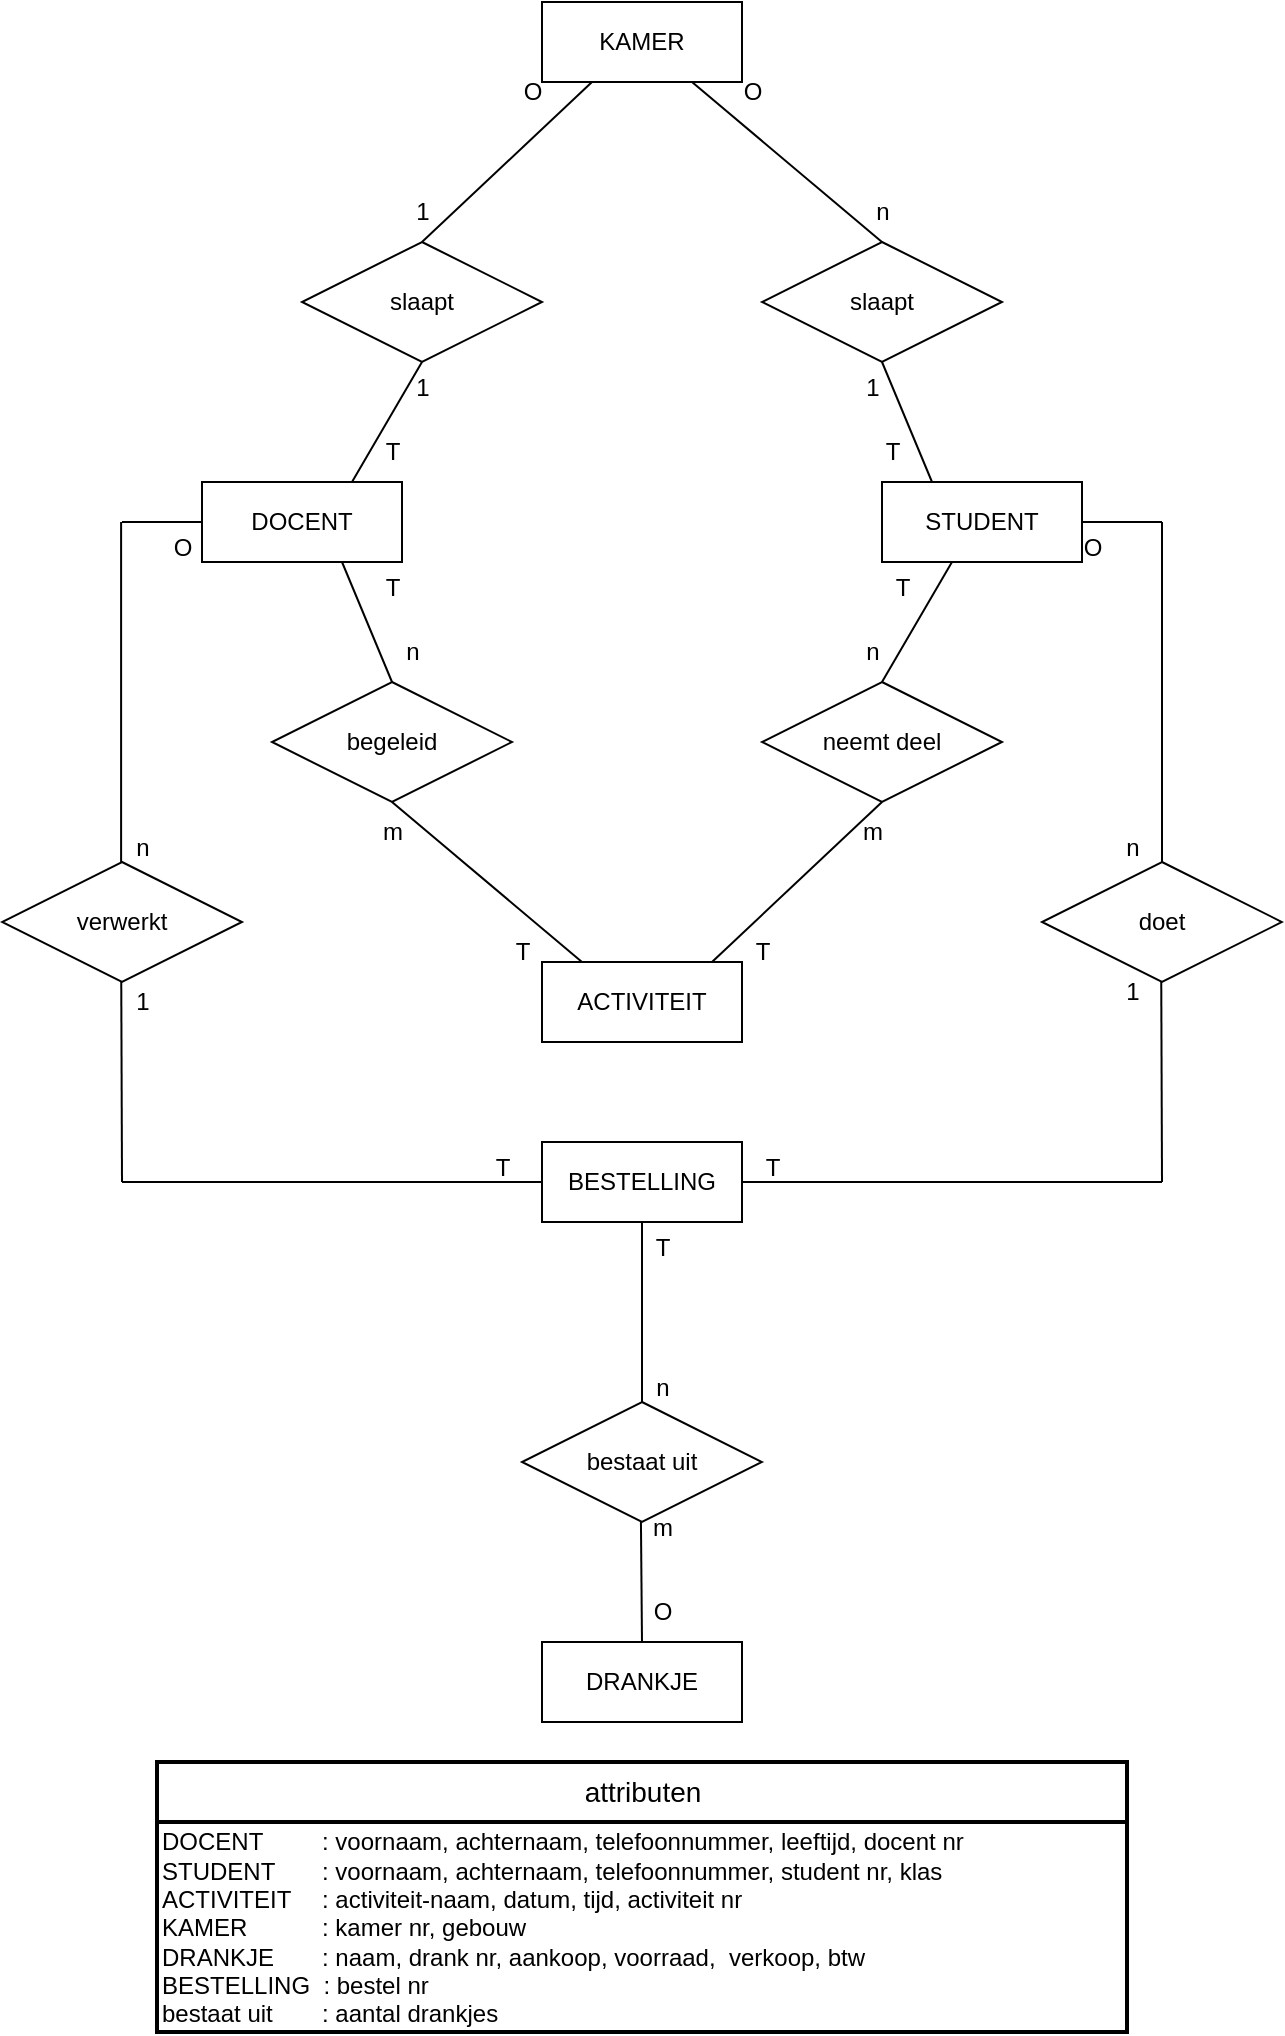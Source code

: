 <mxfile version="23.1.3" type="device">
  <diagram name="Pagina-1" id="Z-aRBNLCHlmjmIRSi3kA">
    <mxGraphModel dx="1366" dy="703" grid="1" gridSize="10" guides="1" tooltips="1" connect="1" arrows="1" fold="1" page="1" pageScale="1" pageWidth="827" pageHeight="1169" math="0" shadow="0">
      <root>
        <mxCell id="0" />
        <mxCell id="1" parent="0" />
        <mxCell id="k1goJdBVAgfSbIwCHlyR-1" value="DOCENT" style="whiteSpace=wrap;html=1;align=center;" vertex="1" parent="1">
          <mxGeometry x="180" y="320" width="100" height="40" as="geometry" />
        </mxCell>
        <mxCell id="k1goJdBVAgfSbIwCHlyR-2" value="KAMER" style="whiteSpace=wrap;html=1;align=center;" vertex="1" parent="1">
          <mxGeometry x="350" y="80" width="100" height="40" as="geometry" />
        </mxCell>
        <mxCell id="k1goJdBVAgfSbIwCHlyR-5" value="STUDENT" style="whiteSpace=wrap;html=1;align=center;" vertex="1" parent="1">
          <mxGeometry x="520" y="320" width="100" height="40" as="geometry" />
        </mxCell>
        <mxCell id="k1goJdBVAgfSbIwCHlyR-6" value="slaapt" style="shape=rhombus;perimeter=rhombusPerimeter;whiteSpace=wrap;html=1;align=center;" vertex="1" parent="1">
          <mxGeometry x="230" y="200" width="120" height="60" as="geometry" />
        </mxCell>
        <mxCell id="k1goJdBVAgfSbIwCHlyR-7" value="slaapt" style="shape=rhombus;perimeter=rhombusPerimeter;whiteSpace=wrap;html=1;align=center;" vertex="1" parent="1">
          <mxGeometry x="460" y="200" width="120" height="60" as="geometry" />
        </mxCell>
        <mxCell id="k1goJdBVAgfSbIwCHlyR-8" value="" style="endArrow=none;html=1;rounded=0;entryX=0.5;entryY=0;entryDx=0;entryDy=0;exitX=0.25;exitY=1;exitDx=0;exitDy=0;" edge="1" parent="1" source="k1goJdBVAgfSbIwCHlyR-2" target="k1goJdBVAgfSbIwCHlyR-6">
          <mxGeometry width="50" height="50" relative="1" as="geometry">
            <mxPoint x="120" y="200" as="sourcePoint" />
            <mxPoint x="180" y="210" as="targetPoint" />
          </mxGeometry>
        </mxCell>
        <mxCell id="k1goJdBVAgfSbIwCHlyR-9" value="" style="endArrow=none;html=1;rounded=0;entryX=0.5;entryY=0;entryDx=0;entryDy=0;exitX=0.75;exitY=1;exitDx=0;exitDy=0;" edge="1" parent="1" source="k1goJdBVAgfSbIwCHlyR-2" target="k1goJdBVAgfSbIwCHlyR-7">
          <mxGeometry width="50" height="50" relative="1" as="geometry">
            <mxPoint x="425" y="120" as="sourcePoint" />
            <mxPoint x="340" y="200" as="targetPoint" />
          </mxGeometry>
        </mxCell>
        <mxCell id="k1goJdBVAgfSbIwCHlyR-10" value="" style="endArrow=none;html=1;rounded=0;exitX=0.75;exitY=0;exitDx=0;exitDy=0;" edge="1" parent="1" source="k1goJdBVAgfSbIwCHlyR-1">
          <mxGeometry width="50" height="50" relative="1" as="geometry">
            <mxPoint x="240" y="310" as="sourcePoint" />
            <mxPoint x="290" y="260" as="targetPoint" />
          </mxGeometry>
        </mxCell>
        <mxCell id="k1goJdBVAgfSbIwCHlyR-12" value="" style="endArrow=none;html=1;rounded=0;entryX=0.25;entryY=0;entryDx=0;entryDy=0;exitX=0.25;exitY=1;exitDx=0;exitDy=0;" edge="1" parent="1" target="k1goJdBVAgfSbIwCHlyR-5">
          <mxGeometry width="50" height="50" relative="1" as="geometry">
            <mxPoint x="520" y="260" as="sourcePoint" />
            <mxPoint x="435" y="340" as="targetPoint" />
          </mxGeometry>
        </mxCell>
        <mxCell id="k1goJdBVAgfSbIwCHlyR-13" value="1" style="text;html=1;align=center;verticalAlign=middle;resizable=0;points=[];autosize=1;strokeColor=none;fillColor=none;" vertex="1" parent="1">
          <mxGeometry x="275" y="258" width="30" height="30" as="geometry" />
        </mxCell>
        <mxCell id="k1goJdBVAgfSbIwCHlyR-14" value="T" style="text;html=1;align=center;verticalAlign=middle;resizable=0;points=[];autosize=1;strokeColor=none;fillColor=none;" vertex="1" parent="1">
          <mxGeometry x="260" y="290" width="30" height="30" as="geometry" />
        </mxCell>
        <mxCell id="k1goJdBVAgfSbIwCHlyR-15" value="1" style="text;html=1;align=center;verticalAlign=middle;resizable=0;points=[];autosize=1;strokeColor=none;fillColor=none;" vertex="1" parent="1">
          <mxGeometry x="500" y="258" width="30" height="30" as="geometry" />
        </mxCell>
        <mxCell id="k1goJdBVAgfSbIwCHlyR-16" value="T" style="text;html=1;align=center;verticalAlign=middle;resizable=0;points=[];autosize=1;strokeColor=none;fillColor=none;" vertex="1" parent="1">
          <mxGeometry x="510" y="290" width="30" height="30" as="geometry" />
        </mxCell>
        <mxCell id="k1goJdBVAgfSbIwCHlyR-18" value="O" style="text;html=1;align=center;verticalAlign=middle;resizable=0;points=[];autosize=1;strokeColor=none;fillColor=none;" vertex="1" parent="1">
          <mxGeometry x="330" y="110" width="30" height="30" as="geometry" />
        </mxCell>
        <mxCell id="k1goJdBVAgfSbIwCHlyR-19" value="O" style="text;html=1;align=center;verticalAlign=middle;resizable=0;points=[];autosize=1;strokeColor=none;fillColor=none;" vertex="1" parent="1">
          <mxGeometry x="440" y="110" width="30" height="30" as="geometry" />
        </mxCell>
        <mxCell id="k1goJdBVAgfSbIwCHlyR-20" value="1" style="text;html=1;align=center;verticalAlign=middle;resizable=0;points=[];autosize=1;strokeColor=none;fillColor=none;" vertex="1" parent="1">
          <mxGeometry x="275" y="170" width="30" height="30" as="geometry" />
        </mxCell>
        <mxCell id="k1goJdBVAgfSbIwCHlyR-21" value="n" style="text;html=1;align=center;verticalAlign=middle;resizable=0;points=[];autosize=1;strokeColor=none;fillColor=none;" vertex="1" parent="1">
          <mxGeometry x="505" y="170" width="30" height="30" as="geometry" />
        </mxCell>
        <mxCell id="k1goJdBVAgfSbIwCHlyR-22" value="begeleid" style="shape=rhombus;perimeter=rhombusPerimeter;whiteSpace=wrap;html=1;align=center;" vertex="1" parent="1">
          <mxGeometry x="215" y="420" width="120" height="60" as="geometry" />
        </mxCell>
        <mxCell id="k1goJdBVAgfSbIwCHlyR-23" value="" style="endArrow=none;html=1;rounded=0;entryX=0.25;entryY=0;entryDx=0;entryDy=0;exitX=0.25;exitY=1;exitDx=0;exitDy=0;" edge="1" parent="1">
          <mxGeometry width="50" height="50" relative="1" as="geometry">
            <mxPoint x="250" y="360" as="sourcePoint" />
            <mxPoint x="275" y="420" as="targetPoint" />
          </mxGeometry>
        </mxCell>
        <mxCell id="k1goJdBVAgfSbIwCHlyR-25" value="" style="endArrow=none;html=1;rounded=0;exitX=0.75;exitY=0;exitDx=0;exitDy=0;" edge="1" parent="1">
          <mxGeometry width="50" height="50" relative="1" as="geometry">
            <mxPoint x="520" y="420" as="sourcePoint" />
            <mxPoint x="555" y="360" as="targetPoint" />
          </mxGeometry>
        </mxCell>
        <mxCell id="k1goJdBVAgfSbIwCHlyR-26" value="neemt deel" style="shape=rhombus;perimeter=rhombusPerimeter;whiteSpace=wrap;html=1;align=center;" vertex="1" parent="1">
          <mxGeometry x="460" y="420" width="120" height="60" as="geometry" />
        </mxCell>
        <mxCell id="k1goJdBVAgfSbIwCHlyR-28" value="" style="endArrow=none;html=1;rounded=0;entryX=0.5;entryY=0;entryDx=0;entryDy=0;exitX=0.75;exitY=1;exitDx=0;exitDy=0;" edge="1" parent="1">
          <mxGeometry width="50" height="50" relative="1" as="geometry">
            <mxPoint x="275" y="480" as="sourcePoint" />
            <mxPoint x="370" y="560" as="targetPoint" />
          </mxGeometry>
        </mxCell>
        <mxCell id="k1goJdBVAgfSbIwCHlyR-29" value="" style="endArrow=none;html=1;rounded=0;entryX=0.5;entryY=0;entryDx=0;entryDy=0;exitX=0.25;exitY=1;exitDx=0;exitDy=0;" edge="1" parent="1">
          <mxGeometry width="50" height="50" relative="1" as="geometry">
            <mxPoint x="520" y="480" as="sourcePoint" />
            <mxPoint x="435" y="560" as="targetPoint" />
          </mxGeometry>
        </mxCell>
        <mxCell id="k1goJdBVAgfSbIwCHlyR-30" value="ACTIVITEIT" style="whiteSpace=wrap;html=1;align=center;" vertex="1" parent="1">
          <mxGeometry x="350" y="560" width="100" height="40" as="geometry" />
        </mxCell>
        <mxCell id="k1goJdBVAgfSbIwCHlyR-32" value="T" style="text;html=1;align=center;verticalAlign=middle;resizable=0;points=[];autosize=1;strokeColor=none;fillColor=none;" vertex="1" parent="1">
          <mxGeometry x="260" y="358" width="30" height="30" as="geometry" />
        </mxCell>
        <mxCell id="k1goJdBVAgfSbIwCHlyR-33" value="n" style="text;html=1;align=center;verticalAlign=middle;resizable=0;points=[];autosize=1;strokeColor=none;fillColor=none;" vertex="1" parent="1">
          <mxGeometry x="270" y="390" width="30" height="30" as="geometry" />
        </mxCell>
        <mxCell id="k1goJdBVAgfSbIwCHlyR-35" value="T" style="text;html=1;align=center;verticalAlign=middle;resizable=0;points=[];autosize=1;strokeColor=none;fillColor=none;" vertex="1" parent="1">
          <mxGeometry x="515" y="358" width="30" height="30" as="geometry" />
        </mxCell>
        <mxCell id="k1goJdBVAgfSbIwCHlyR-36" value="n" style="text;html=1;align=center;verticalAlign=middle;resizable=0;points=[];autosize=1;strokeColor=none;fillColor=none;" vertex="1" parent="1">
          <mxGeometry x="500" y="390" width="30" height="30" as="geometry" />
        </mxCell>
        <mxCell id="k1goJdBVAgfSbIwCHlyR-37" value="m" style="text;html=1;align=center;verticalAlign=middle;resizable=0;points=[];autosize=1;strokeColor=none;fillColor=none;" vertex="1" parent="1">
          <mxGeometry x="260" y="480" width="30" height="30" as="geometry" />
        </mxCell>
        <mxCell id="k1goJdBVAgfSbIwCHlyR-38" value="T" style="text;html=1;align=center;verticalAlign=middle;resizable=0;points=[];autosize=1;strokeColor=none;fillColor=none;" vertex="1" parent="1">
          <mxGeometry x="325" y="540" width="30" height="30" as="geometry" />
        </mxCell>
        <mxCell id="k1goJdBVAgfSbIwCHlyR-40" value="m" style="text;html=1;align=center;verticalAlign=middle;resizable=0;points=[];autosize=1;strokeColor=none;fillColor=none;" vertex="1" parent="1">
          <mxGeometry x="500" y="480" width="30" height="30" as="geometry" />
        </mxCell>
        <mxCell id="k1goJdBVAgfSbIwCHlyR-41" value="T" style="text;html=1;align=center;verticalAlign=middle;resizable=0;points=[];autosize=1;strokeColor=none;fillColor=none;" vertex="1" parent="1">
          <mxGeometry x="445" y="540" width="30" height="30" as="geometry" />
        </mxCell>
        <mxCell id="k1goJdBVAgfSbIwCHlyR-46" value="" style="endArrow=none;html=1;rounded=0;exitX=1;exitY=0.5;exitDx=0;exitDy=0;" edge="1" parent="1" source="k1goJdBVAgfSbIwCHlyR-5">
          <mxGeometry width="50" height="50" relative="1" as="geometry">
            <mxPoint x="620" y="330" as="sourcePoint" />
            <mxPoint x="660" y="340" as="targetPoint" />
          </mxGeometry>
        </mxCell>
        <mxCell id="k1goJdBVAgfSbIwCHlyR-48" value="" style="endArrow=none;html=1;rounded=0;exitX=1;exitY=0.5;exitDx=0;exitDy=0;" edge="1" parent="1">
          <mxGeometry width="50" height="50" relative="1" as="geometry">
            <mxPoint x="140" y="340" as="sourcePoint" />
            <mxPoint x="180" y="340" as="targetPoint" />
          </mxGeometry>
        </mxCell>
        <mxCell id="k1goJdBVAgfSbIwCHlyR-49" value="" style="endArrow=none;html=1;rounded=0;" edge="1" parent="1">
          <mxGeometry width="50" height="50" relative="1" as="geometry">
            <mxPoint x="140" y="670" as="sourcePoint" />
            <mxPoint x="350" y="670" as="targetPoint" />
          </mxGeometry>
        </mxCell>
        <mxCell id="k1goJdBVAgfSbIwCHlyR-50" value="" style="endArrow=none;html=1;rounded=0;" edge="1" parent="1">
          <mxGeometry width="50" height="50" relative="1" as="geometry">
            <mxPoint x="450" y="670" as="sourcePoint" />
            <mxPoint x="660" y="670" as="targetPoint" />
          </mxGeometry>
        </mxCell>
        <mxCell id="k1goJdBVAgfSbIwCHlyR-51" value="BESTELLING" style="whiteSpace=wrap;html=1;align=center;" vertex="1" parent="1">
          <mxGeometry x="350" y="650" width="100" height="40" as="geometry" />
        </mxCell>
        <mxCell id="k1goJdBVAgfSbIwCHlyR-52" value="verwerkt" style="shape=rhombus;perimeter=rhombusPerimeter;whiteSpace=wrap;html=1;align=center;" vertex="1" parent="1">
          <mxGeometry x="80" y="510" width="120" height="60" as="geometry" />
        </mxCell>
        <mxCell id="k1goJdBVAgfSbIwCHlyR-55" value="" style="endArrow=none;html=1;rounded=0;" edge="1" parent="1">
          <mxGeometry width="50" height="50" relative="1" as="geometry">
            <mxPoint x="140" y="670" as="sourcePoint" />
            <mxPoint x="139.63" y="570" as="targetPoint" />
          </mxGeometry>
        </mxCell>
        <mxCell id="k1goJdBVAgfSbIwCHlyR-57" value="doet" style="shape=rhombus;perimeter=rhombusPerimeter;whiteSpace=wrap;html=1;align=center;" vertex="1" parent="1">
          <mxGeometry x="600" y="510" width="120" height="60" as="geometry" />
        </mxCell>
        <mxCell id="k1goJdBVAgfSbIwCHlyR-59" value="" style="endArrow=none;html=1;rounded=0;" edge="1" parent="1">
          <mxGeometry width="50" height="50" relative="1" as="geometry">
            <mxPoint x="660" y="670" as="sourcePoint" />
            <mxPoint x="659.63" y="570" as="targetPoint" />
          </mxGeometry>
        </mxCell>
        <mxCell id="k1goJdBVAgfSbIwCHlyR-61" value="" style="endArrow=none;html=1;rounded=0;exitX=1;exitY=0.5;exitDx=0;exitDy=0;entryX=0.5;entryY=0;entryDx=0;entryDy=0;" edge="1" parent="1" target="k1goJdBVAgfSbIwCHlyR-57">
          <mxGeometry width="50" height="50" relative="1" as="geometry">
            <mxPoint x="660" y="340" as="sourcePoint" />
            <mxPoint x="730" y="420" as="targetPoint" />
          </mxGeometry>
        </mxCell>
        <mxCell id="k1goJdBVAgfSbIwCHlyR-62" value="" style="endArrow=none;html=1;rounded=0;exitX=1;exitY=0.5;exitDx=0;exitDy=0;entryX=0.5;entryY=0;entryDx=0;entryDy=0;" edge="1" parent="1">
          <mxGeometry width="50" height="50" relative="1" as="geometry">
            <mxPoint x="139.55" y="340" as="sourcePoint" />
            <mxPoint x="139.55" y="510" as="targetPoint" />
          </mxGeometry>
        </mxCell>
        <mxCell id="k1goJdBVAgfSbIwCHlyR-63" value="T" style="text;html=1;align=center;verticalAlign=middle;resizable=0;points=[];autosize=1;strokeColor=none;fillColor=none;" vertex="1" parent="1">
          <mxGeometry x="315" y="648" width="30" height="30" as="geometry" />
        </mxCell>
        <mxCell id="k1goJdBVAgfSbIwCHlyR-64" value="T" style="text;html=1;align=center;verticalAlign=middle;resizable=0;points=[];autosize=1;strokeColor=none;fillColor=none;" vertex="1" parent="1">
          <mxGeometry x="450" y="648" width="30" height="30" as="geometry" />
        </mxCell>
        <mxCell id="k1goJdBVAgfSbIwCHlyR-65" value="1" style="text;html=1;align=center;verticalAlign=middle;resizable=0;points=[];autosize=1;strokeColor=none;fillColor=none;" vertex="1" parent="1">
          <mxGeometry x="135" y="565" width="30" height="30" as="geometry" />
        </mxCell>
        <mxCell id="k1goJdBVAgfSbIwCHlyR-66" value="1" style="text;html=1;align=center;verticalAlign=middle;resizable=0;points=[];autosize=1;strokeColor=none;fillColor=none;" vertex="1" parent="1">
          <mxGeometry x="630" y="560" width="30" height="30" as="geometry" />
        </mxCell>
        <mxCell id="k1goJdBVAgfSbIwCHlyR-67" value="O" style="text;html=1;align=center;verticalAlign=middle;resizable=0;points=[];autosize=1;strokeColor=none;fillColor=none;" vertex="1" parent="1">
          <mxGeometry x="155" y="338" width="30" height="30" as="geometry" />
        </mxCell>
        <mxCell id="k1goJdBVAgfSbIwCHlyR-68" value="O" style="text;html=1;align=center;verticalAlign=middle;resizable=0;points=[];autosize=1;strokeColor=none;fillColor=none;" vertex="1" parent="1">
          <mxGeometry x="610" y="338" width="30" height="30" as="geometry" />
        </mxCell>
        <mxCell id="k1goJdBVAgfSbIwCHlyR-69" value="n" style="text;html=1;align=center;verticalAlign=middle;resizable=0;points=[];autosize=1;strokeColor=none;fillColor=none;" vertex="1" parent="1">
          <mxGeometry x="135" y="488" width="30" height="30" as="geometry" />
        </mxCell>
        <mxCell id="k1goJdBVAgfSbIwCHlyR-70" value="n" style="text;html=1;align=center;verticalAlign=middle;resizable=0;points=[];autosize=1;strokeColor=none;fillColor=none;" vertex="1" parent="1">
          <mxGeometry x="630" y="488" width="30" height="30" as="geometry" />
        </mxCell>
        <mxCell id="k1goJdBVAgfSbIwCHlyR-78" value="attributen" style="swimlane;childLayout=stackLayout;horizontal=1;startSize=30;horizontalStack=0;rounded=1;fontSize=14;fontStyle=0;strokeWidth=2;resizeParent=0;resizeLast=1;shadow=0;dashed=0;align=center;arcSize=0;whiteSpace=wrap;html=1;" vertex="1" parent="1">
          <mxGeometry x="157.5" y="960" width="485" height="135" as="geometry" />
        </mxCell>
        <mxCell id="k1goJdBVAgfSbIwCHlyR-82" value="DOCENT&amp;nbsp;&lt;span style=&quot;white-space: pre;&quot;&gt;&#x9;&lt;/span&gt;: voornaam, achternaam, telefoonnummer, leeftijd, docent nr&lt;br&gt;STUDENT&lt;span style=&quot;white-space: pre;&quot;&gt;&#x9;&lt;/span&gt;: voornaam, achternaam, telefoonnummer, student nr, klas&lt;br&gt;ACTIVITEIT&lt;span style=&quot;white-space: pre;&quot;&gt;&#x9;&lt;/span&gt;: activiteit-naam, datum, tijd, activiteit nr&lt;br&gt;KAMER&lt;span style=&quot;white-space: pre;&quot;&gt;&#x9;&lt;/span&gt;&lt;span style=&quot;white-space: pre;&quot;&gt;&#x9;&lt;/span&gt;: kamer nr, gebouw&lt;br&gt;DRANKJE&lt;span style=&quot;white-space: pre;&quot;&gt;&#x9;&lt;/span&gt;: naam, drank nr, aankoop, voorraad,&amp;nbsp; verkoop, btw&lt;br&gt;BESTELLING&amp;nbsp; : bestel nr&lt;br&gt;bestaat uit&lt;span style=&quot;white-space: pre;&quot;&gt;&#x9;&lt;/span&gt;: aantal drankjes" style="text;html=1;align=left;verticalAlign=middle;resizable=0;points=[];autosize=1;strokeColor=none;fillColor=none;" vertex="1" parent="k1goJdBVAgfSbIwCHlyR-78">
          <mxGeometry y="30" width="485" height="105" as="geometry" />
        </mxCell>
        <mxCell id="k1goJdBVAgfSbIwCHlyR-87" value="" style="endArrow=none;html=1;rounded=0;exitX=0.5;exitY=1;exitDx=0;exitDy=0;" edge="1" parent="1" source="k1goJdBVAgfSbIwCHlyR-51">
          <mxGeometry relative="1" as="geometry">
            <mxPoint x="330" y="730" as="sourcePoint" />
            <mxPoint x="400" y="780" as="targetPoint" />
          </mxGeometry>
        </mxCell>
        <mxCell id="k1goJdBVAgfSbIwCHlyR-89" value="bestaat uit" style="shape=rhombus;perimeter=rhombusPerimeter;whiteSpace=wrap;html=1;align=center;" vertex="1" parent="1">
          <mxGeometry x="340" y="780" width="120" height="60" as="geometry" />
        </mxCell>
        <mxCell id="k1goJdBVAgfSbIwCHlyR-90" value="DRANKJE" style="whiteSpace=wrap;html=1;align=center;" vertex="1" parent="1">
          <mxGeometry x="350" y="900" width="100" height="40" as="geometry" />
        </mxCell>
        <mxCell id="k1goJdBVAgfSbIwCHlyR-95" value="" style="endArrow=none;html=1;rounded=0;exitX=0.5;exitY=1;exitDx=0;exitDy=0;entryX=0.5;entryY=0;entryDx=0;entryDy=0;" edge="1" parent="1" target="k1goJdBVAgfSbIwCHlyR-90">
          <mxGeometry relative="1" as="geometry">
            <mxPoint x="399.47" y="840" as="sourcePoint" />
            <mxPoint x="400" y="890" as="targetPoint" />
          </mxGeometry>
        </mxCell>
        <mxCell id="k1goJdBVAgfSbIwCHlyR-99" value="T" style="text;html=1;align=center;verticalAlign=middle;resizable=0;points=[];autosize=1;strokeColor=none;fillColor=none;" vertex="1" parent="1">
          <mxGeometry x="395" y="688" width="30" height="30" as="geometry" />
        </mxCell>
        <mxCell id="k1goJdBVAgfSbIwCHlyR-100" value="n" style="text;html=1;align=center;verticalAlign=middle;resizable=0;points=[];autosize=1;strokeColor=none;fillColor=none;" vertex="1" parent="1">
          <mxGeometry x="395" y="758" width="30" height="30" as="geometry" />
        </mxCell>
        <mxCell id="k1goJdBVAgfSbIwCHlyR-101" value="O" style="text;html=1;align=center;verticalAlign=middle;resizable=0;points=[];autosize=1;strokeColor=none;fillColor=none;" vertex="1" parent="1">
          <mxGeometry x="395" y="870" width="30" height="30" as="geometry" />
        </mxCell>
        <mxCell id="k1goJdBVAgfSbIwCHlyR-102" value="m" style="text;html=1;align=center;verticalAlign=middle;resizable=0;points=[];autosize=1;strokeColor=none;fillColor=none;" vertex="1" parent="1">
          <mxGeometry x="395" y="828" width="30" height="30" as="geometry" />
        </mxCell>
      </root>
    </mxGraphModel>
  </diagram>
</mxfile>
